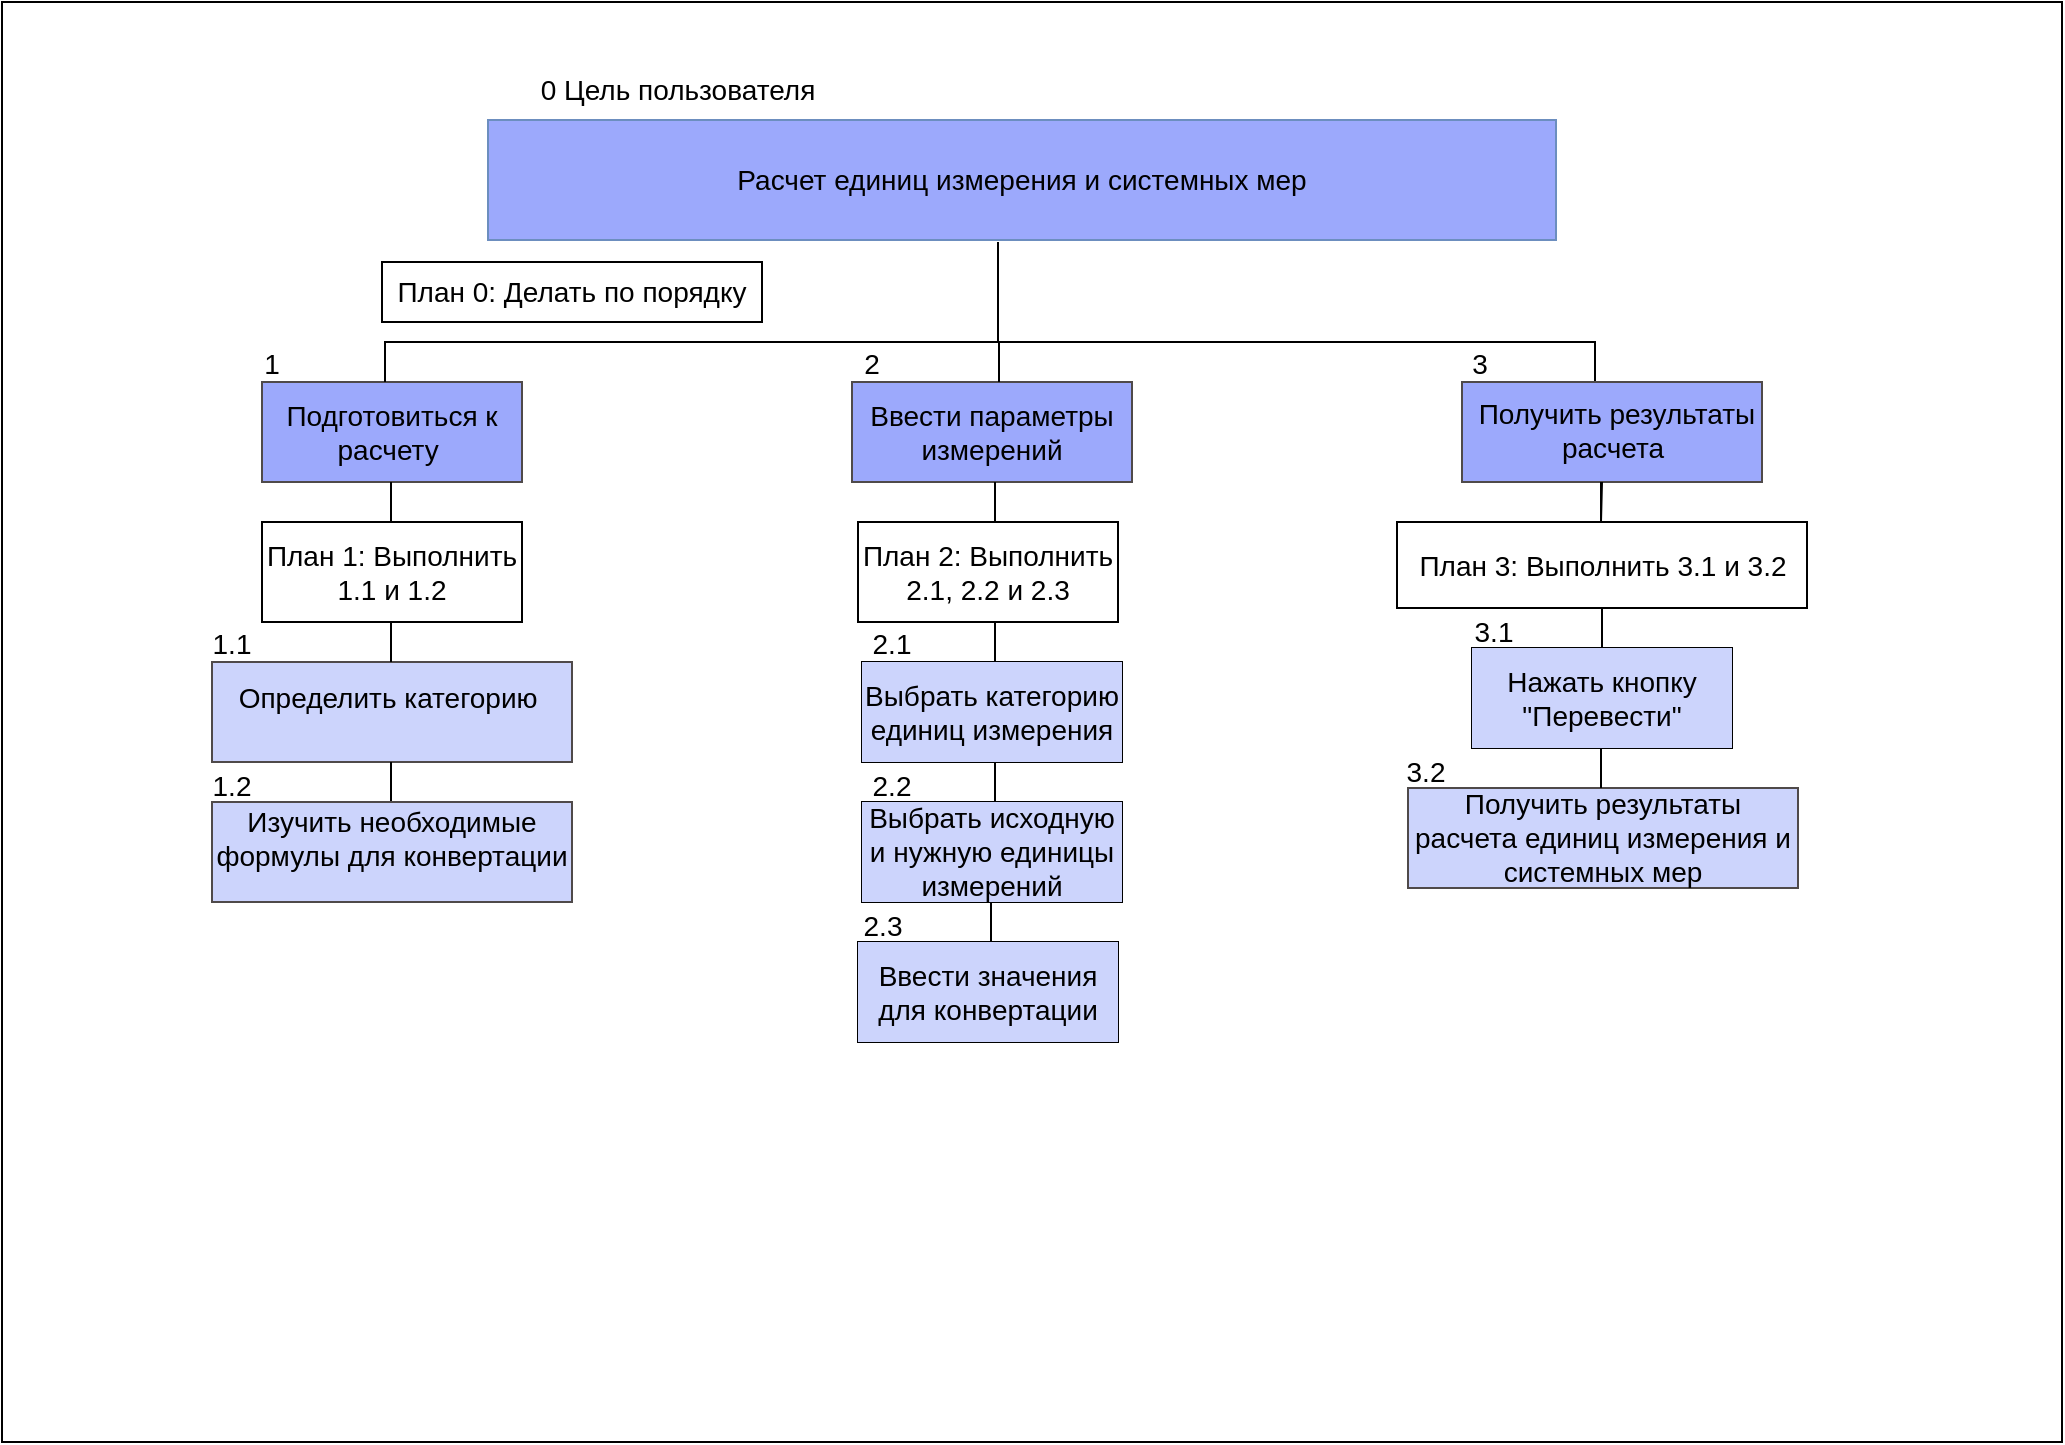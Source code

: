 <mxfile version="20.8.16" type="device"><diagram name="Страница 1" id="ji9gx63HBw82EVBmVdbv"><mxGraphModel dx="1863" dy="702" grid="1" gridSize="10" guides="1" tooltips="1" connect="1" arrows="1" fold="1" page="1" pageScale="1" pageWidth="827" pageHeight="1169" math="0" shadow="0"><root><mxCell id="0"/><mxCell id="1" parent="0"/><mxCell id="YxcdmKu7OyROkW_NAV4e-1" value="" style="rounded=0;whiteSpace=wrap;html=1;" parent="1" vertex="1"><mxGeometry x="-810" y="10" width="1030" height="720" as="geometry"/></mxCell><mxCell id="YxcdmKu7OyROkW_NAV4e-2" value="" style="rounded=0;whiteSpace=wrap;html=1;fillColor=#9CA9FC;strokeColor=#6c8ebf;" parent="1" vertex="1"><mxGeometry x="-567" y="69" width="534" height="60" as="geometry"/></mxCell><mxCell id="YxcdmKu7OyROkW_NAV4e-3" value="&lt;font style=&quot;font-size: 14px;&quot;&gt;Расчет единиц измерения и системных мер&lt;/font&gt;" style="text;html=1;strokeColor=none;fillColor=none;align=center;verticalAlign=middle;whiteSpace=wrap;rounded=0;" parent="1" vertex="1"><mxGeometry x="-560" y="84" width="520" height="30" as="geometry"/></mxCell><mxCell id="YxcdmKu7OyROkW_NAV4e-4" value="" style="rounded=0;whiteSpace=wrap;html=1;fontSize=14;" parent="1" vertex="1"><mxGeometry x="-680" y="200" width="130" height="50" as="geometry"/></mxCell><mxCell id="YxcdmKu7OyROkW_NAV4e-5" value="Подготовиться к расчету&amp;nbsp;" style="text;html=1;strokeColor=#4F4A4A;fillColor=#9CA9FC;align=center;verticalAlign=middle;whiteSpace=wrap;rounded=0;fontSize=14;" parent="1" vertex="1"><mxGeometry x="-680" y="200" width="130" height="50" as="geometry"/></mxCell><mxCell id="YxcdmKu7OyROkW_NAV4e-6" value="" style="rounded=0;whiteSpace=wrap;html=1;fontSize=14;" parent="1" vertex="1"><mxGeometry x="-382" y="200" width="130" height="50" as="geometry"/></mxCell><mxCell id="YxcdmKu7OyROkW_NAV4e-9" value="Ввести параметры измерений" style="text;html=1;strokeColor=#4F4A4A;fillColor=#9CA9FC;align=center;verticalAlign=middle;whiteSpace=wrap;rounded=0;fontSize=14;" parent="1" vertex="1"><mxGeometry x="-385" y="200" width="140" height="50" as="geometry"/></mxCell><mxCell id="YxcdmKu7OyROkW_NAV4e-10" value="" style="endArrow=none;html=1;rounded=0;fontSize=14;" parent="1" edge="1"><mxGeometry width="50" height="50" relative="1" as="geometry"><mxPoint x="-312" y="130" as="sourcePoint"/><mxPoint x="-312" y="140" as="targetPoint"/><Array as="points"><mxPoint x="-312" y="140"/><mxPoint x="-312" y="180"/></Array></mxGeometry></mxCell><mxCell id="YxcdmKu7OyROkW_NAV4e-11" value="" style="endArrow=none;html=1;rounded=0;fontSize=14;" parent="1" edge="1"><mxGeometry width="50" height="50" relative="1" as="geometry"><mxPoint x="-311.5" y="180" as="sourcePoint"/><mxPoint x="-311.5" y="190" as="targetPoint"/><Array as="points"><mxPoint x="-311.5" y="190"/><mxPoint x="-311.5" y="200"/></Array></mxGeometry></mxCell><mxCell id="YxcdmKu7OyROkW_NAV4e-12" value="" style="endArrow=none;html=1;rounded=0;fontSize=14;" parent="1" edge="1"><mxGeometry width="50" height="50" relative="1" as="geometry"><mxPoint x="-618.5" y="180" as="sourcePoint"/><mxPoint x="-618.5" y="190" as="targetPoint"/><Array as="points"><mxPoint x="-618.5" y="190"/><mxPoint x="-618.5" y="200"/></Array></mxGeometry></mxCell><mxCell id="YxcdmKu7OyROkW_NAV4e-13" value="" style="endArrow=none;html=1;rounded=0;fontSize=14;" parent="1" edge="1"><mxGeometry width="50" height="50" relative="1" as="geometry"><mxPoint x="-13.5" y="180" as="sourcePoint"/><mxPoint x="-13.5" y="190" as="targetPoint"/><Array as="points"><mxPoint x="-13.5" y="190"/><mxPoint x="-13.5" y="200"/></Array></mxGeometry></mxCell><mxCell id="YxcdmKu7OyROkW_NAV4e-14" value="" style="endArrow=none;html=1;rounded=0;fontSize=14;" parent="1" edge="1"><mxGeometry width="50" height="50" relative="1" as="geometry"><mxPoint x="-13" y="180" as="sourcePoint"/><mxPoint x="-618.5" y="180" as="targetPoint"/><Array as="points"><mxPoint x="-83" y="180"/><mxPoint x="-618.5" y="180"/><mxPoint x="-618.5" y="190"/></Array></mxGeometry></mxCell><mxCell id="YxcdmKu7OyROkW_NAV4e-15" value="" style="rounded=0;whiteSpace=wrap;html=1;fontSize=14;fillColor=#9CA9FC;strokeColor=#4F4A4A;" parent="1" vertex="1"><mxGeometry x="-80" y="200" width="150" height="50" as="geometry"/></mxCell><mxCell id="YxcdmKu7OyROkW_NAV4e-16" value="&lt;span style=&quot;text-align: justify; text-indent: -18pt; background-color: initial; font-variant-numeric: normal; font-variant-east-asian: normal; font-stretch: normal; line-height: normal;&quot;&gt;&lt;font style=&quot;font-size: 14px;&quot;&gt;&amp;nbsp;Получить результаты расчета&lt;/font&gt;&lt;/span&gt;&lt;p class=&quot;MsoListParagraph&quot;&gt;&lt;/p&gt;" style="text;html=1;align=center;verticalAlign=middle;whiteSpace=wrap;rounded=0;fontSize=14;" parent="1" vertex="1"><mxGeometry x="-102.5" y="200" width="195" height="62" as="geometry"/></mxCell><mxCell id="YxcdmKu7OyROkW_NAV4e-18" value="0 Цель пользователя" style="text;html=1;strokeColor=none;fillColor=none;align=center;verticalAlign=middle;whiteSpace=wrap;rounded=0;fontSize=14;" parent="1" vertex="1"><mxGeometry x="-567" y="39" width="190" height="30" as="geometry"/></mxCell><mxCell id="YxcdmKu7OyROkW_NAV4e-19" value="" style="rounded=0;whiteSpace=wrap;html=1;fontSize=14;" parent="1" vertex="1"><mxGeometry x="-620" y="140" width="190" height="30" as="geometry"/></mxCell><mxCell id="YxcdmKu7OyROkW_NAV4e-20" value="План 0: Делать по порядку" style="text;html=1;strokeColor=none;fillColor=none;align=center;verticalAlign=middle;whiteSpace=wrap;rounded=0;fontSize=14;" parent="1" vertex="1"><mxGeometry x="-620" y="140" width="190" height="30" as="geometry"/></mxCell><mxCell id="YxcdmKu7OyROkW_NAV4e-21" value="1" style="text;html=1;strokeColor=none;fillColor=none;align=center;verticalAlign=middle;whiteSpace=wrap;rounded=0;fontSize=14;" parent="1" vertex="1"><mxGeometry x="-740" y="166" width="130" height="50" as="geometry"/></mxCell><mxCell id="YxcdmKu7OyROkW_NAV4e-23" value="" style="rounded=0;whiteSpace=wrap;html=1;fontSize=14;" parent="1" vertex="1"><mxGeometry x="-380" y="410" width="130" height="50" as="geometry"/></mxCell><mxCell id="YxcdmKu7OyROkW_NAV4e-26" value="Определить категорию&amp;nbsp;&lt;br&gt;&lt;p class=&quot;MsoListParagraph&quot;&gt;&lt;/p&gt;" style="rounded=0;whiteSpace=wrap;html=1;fontSize=14;fillColor=#CCD4FC;strokeColor=#4F4A4A;" parent="1" vertex="1"><mxGeometry x="-705" y="340" width="180" height="50" as="geometry"/></mxCell><mxCell id="YxcdmKu7OyROkW_NAV4e-27" value="" style="rounded=0;whiteSpace=wrap;html=1;fontSize=14;" parent="1" vertex="1"><mxGeometry x="-680" y="270" width="130" height="50" as="geometry"/></mxCell><mxCell id="YxcdmKu7OyROkW_NAV4e-28" value="План 1: Выполнить 1.1 и 1.2" style="text;html=1;strokeColor=none;fillColor=none;align=center;verticalAlign=middle;whiteSpace=wrap;rounded=0;fontSize=14;" parent="1" vertex="1"><mxGeometry x="-680" y="270" width="130" height="50" as="geometry"/></mxCell><mxCell id="YxcdmKu7OyROkW_NAV4e-29" value="1.1" style="text;html=1;strokeColor=none;fillColor=none;align=center;verticalAlign=middle;whiteSpace=wrap;rounded=0;fontSize=14;" parent="1" vertex="1"><mxGeometry x="-760" y="306" width="130" height="50" as="geometry"/></mxCell><mxCell id="YxcdmKu7OyROkW_NAV4e-31" value="" style="rounded=0;whiteSpace=wrap;html=1;fontSize=14;" parent="1" vertex="1"><mxGeometry x="-380" y="340" width="130" height="50" as="geometry"/></mxCell><mxCell id="YxcdmKu7OyROkW_NAV4e-32" value="" style="rounded=0;whiteSpace=wrap;html=1;fontSize=14;" parent="1" vertex="1"><mxGeometry x="-382" y="270" width="130" height="50" as="geometry"/></mxCell><mxCell id="YxcdmKu7OyROkW_NAV4e-39" value="3" style="text;html=1;strokeColor=none;fillColor=none;align=center;verticalAlign=middle;whiteSpace=wrap;rounded=0;fontSize=14;" parent="1" vertex="1"><mxGeometry x="-120" y="166" width="98" height="50" as="geometry"/></mxCell><mxCell id="YxcdmKu7OyROkW_NAV4e-40" value="2" style="text;html=1;strokeColor=none;fillColor=none;align=center;verticalAlign=middle;whiteSpace=wrap;rounded=0;fontSize=14;" parent="1" vertex="1"><mxGeometry x="-440" y="166" width="130" height="50" as="geometry"/></mxCell><mxCell id="YxcdmKu7OyROkW_NAV4e-41" value="План 2: Выполнить 2.1, 2.2 и 2.3" style="text;html=1;strokeColor=none;fillColor=none;align=center;verticalAlign=middle;whiteSpace=wrap;rounded=0;fontSize=14;" parent="1" vertex="1"><mxGeometry x="-382" y="270" width="130" height="50" as="geometry"/></mxCell><mxCell id="YxcdmKu7OyROkW_NAV4e-42" value="Выбрать категорию единиц измерения" style="text;html=1;strokeColor=none;fillColor=#CCD4FC;align=center;verticalAlign=middle;whiteSpace=wrap;rounded=0;fontSize=14;" parent="1" vertex="1"><mxGeometry x="-380" y="340" width="130" height="50" as="geometry"/></mxCell><mxCell id="YxcdmKu7OyROkW_NAV4e-43" value="" style="rounded=0;whiteSpace=wrap;html=1;fontSize=14;" parent="1" vertex="1"><mxGeometry x="-75" y="333" width="130" height="50" as="geometry"/></mxCell><mxCell id="YxcdmKu7OyROkW_NAV4e-44" value="План 3: Выполнить 3.1 и 3.2" style="rounded=0;whiteSpace=wrap;html=1;fontSize=14;" parent="1" vertex="1"><mxGeometry x="-112.5" y="270" width="205" height="43" as="geometry"/></mxCell><mxCell id="YxcdmKu7OyROkW_NAV4e-45" value="Выбрать исходную и нужную единицы измерений" style="text;html=1;strokeColor=none;fillColor=#CCD4FC;align=center;verticalAlign=middle;whiteSpace=wrap;rounded=0;fontSize=14;" parent="1" vertex="1"><mxGeometry x="-380" y="410" width="130" height="50" as="geometry"/></mxCell><mxCell id="YxcdmKu7OyROkW_NAV4e-46" value="3.2" style="text;html=1;strokeColor=none;fillColor=none;align=center;verticalAlign=middle;whiteSpace=wrap;rounded=0;fontSize=14;" parent="1" vertex="1"><mxGeometry x="-163" y="370" width="130" height="50" as="geometry"/></mxCell><mxCell id="YxcdmKu7OyROkW_NAV4e-47" value="2.2" style="text;html=1;strokeColor=none;fillColor=none;align=center;verticalAlign=middle;whiteSpace=wrap;rounded=0;fontSize=14;" parent="1" vertex="1"><mxGeometry x="-430" y="377" width="130" height="50" as="geometry"/></mxCell><mxCell id="YxcdmKu7OyROkW_NAV4e-48" value="3.1" style="text;html=1;strokeColor=none;fillColor=none;align=center;verticalAlign=middle;whiteSpace=wrap;rounded=0;fontSize=14;" parent="1" vertex="1"><mxGeometry x="-129" y="300" width="130" height="50" as="geometry"/></mxCell><mxCell id="YxcdmKu7OyROkW_NAV4e-49" value="2.1" style="text;html=1;strokeColor=none;fillColor=none;align=center;verticalAlign=middle;whiteSpace=wrap;rounded=0;fontSize=14;" parent="1" vertex="1"><mxGeometry x="-430" y="306" width="130" height="50" as="geometry"/></mxCell><mxCell id="YxcdmKu7OyROkW_NAV4e-50" value="Нажать кнопку &quot;Перевести&quot;" style="text;html=1;strokeColor=none;fillColor=#CCD4FC;align=center;verticalAlign=middle;whiteSpace=wrap;rounded=0;fontSize=14;" parent="1" vertex="1"><mxGeometry x="-75" y="333" width="130" height="50" as="geometry"/></mxCell><mxCell id="YxcdmKu7OyROkW_NAV4e-51" value="" style="rounded=0;whiteSpace=wrap;html=1;fontSize=14;" parent="1" vertex="1"><mxGeometry x="-106.25" y="403" width="192.5" height="50" as="geometry"/></mxCell><mxCell id="YxcdmKu7OyROkW_NAV4e-52" value="Получить результаты расчета единиц измерения и системных мер" style="text;html=1;strokeColor=#4F4A4A;fillColor=#CCD4FC;align=center;verticalAlign=middle;whiteSpace=wrap;rounded=0;fontSize=14;" parent="1" vertex="1"><mxGeometry x="-107" y="403" width="195" height="50" as="geometry"/></mxCell><mxCell id="YxcdmKu7OyROkW_NAV4e-53" value="" style="endArrow=none;html=1;rounded=0;fontSize=14;" parent="1" edge="1"><mxGeometry width="50" height="50" relative="1" as="geometry"><mxPoint x="-615.5" y="250" as="sourcePoint"/><mxPoint x="-615.5" y="260" as="targetPoint"/><Array as="points"><mxPoint x="-615.5" y="260"/><mxPoint x="-615.5" y="270"/></Array></mxGeometry></mxCell><mxCell id="YxcdmKu7OyROkW_NAV4e-54" value="" style="endArrow=none;html=1;rounded=0;fontSize=14;" parent="1" edge="1"><mxGeometry width="50" height="50" relative="1" as="geometry"><mxPoint x="-615.5" y="320" as="sourcePoint"/><mxPoint x="-615.5" y="330" as="targetPoint"/><Array as="points"><mxPoint x="-615.5" y="330"/><mxPoint x="-615.5" y="340"/></Array></mxGeometry></mxCell><mxCell id="YxcdmKu7OyROkW_NAV4e-57" value="" style="endArrow=none;html=1;rounded=0;fontSize=14;" parent="1" edge="1"><mxGeometry width="50" height="50" relative="1" as="geometry"><mxPoint x="-10.5" y="250" as="sourcePoint"/><mxPoint x="-10" y="250" as="targetPoint"/><Array as="points"><mxPoint x="-10.5" y="260"/><mxPoint x="-10.5" y="270"/></Array></mxGeometry></mxCell><mxCell id="YxcdmKu7OyROkW_NAV4e-58" value="" style="endArrow=none;html=1;rounded=0;fontSize=14;" parent="1" edge="1"><mxGeometry width="50" height="50" relative="1" as="geometry"><mxPoint x="-10" y="313" as="sourcePoint"/><mxPoint x="-10" y="323" as="targetPoint"/><Array as="points"><mxPoint x="-10" y="323"/><mxPoint x="-10" y="333"/></Array></mxGeometry></mxCell><mxCell id="YxcdmKu7OyROkW_NAV4e-59" value="" style="endArrow=none;html=1;rounded=0;fontSize=14;" parent="1" edge="1"><mxGeometry width="50" height="50" relative="1" as="geometry"><mxPoint x="-10.5" y="383" as="sourcePoint"/><mxPoint x="-10.5" y="393" as="targetPoint"/><Array as="points"><mxPoint x="-10.5" y="393"/><mxPoint x="-10.5" y="403"/></Array></mxGeometry></mxCell><mxCell id="YxcdmKu7OyROkW_NAV4e-60" value="" style="endArrow=none;html=1;rounded=0;fontSize=14;" parent="1" edge="1"><mxGeometry width="50" height="50" relative="1" as="geometry"><mxPoint x="-313.5" y="320" as="sourcePoint"/><mxPoint x="-313.5" y="330" as="targetPoint"/><Array as="points"><mxPoint x="-313.5" y="330"/><mxPoint x="-313.5" y="340"/></Array></mxGeometry></mxCell><mxCell id="YxcdmKu7OyROkW_NAV4e-61" value="" style="endArrow=none;html=1;rounded=0;fontSize=14;" parent="1" edge="1"><mxGeometry width="50" height="50" relative="1" as="geometry"><mxPoint x="-313.5" y="250" as="sourcePoint"/><mxPoint x="-313.5" y="260" as="targetPoint"/><Array as="points"><mxPoint x="-313.5" y="260"/><mxPoint x="-313.5" y="270"/></Array></mxGeometry></mxCell><mxCell id="YxcdmKu7OyROkW_NAV4e-62" value="" style="endArrow=none;html=1;rounded=0;fontSize=14;" parent="1" edge="1"><mxGeometry width="50" height="50" relative="1" as="geometry"><mxPoint x="-313.5" y="390" as="sourcePoint"/><mxPoint x="-313.5" y="400" as="targetPoint"/><Array as="points"><mxPoint x="-313.5" y="400"/><mxPoint x="-313.5" y="410"/></Array></mxGeometry></mxCell><mxCell id="YxcdmKu7OyROkW_NAV4e-72" value="" style="endArrow=none;html=1;rounded=0;fontSize=14;" parent="1" edge="1"><mxGeometry width="50" height="50" relative="1" as="geometry"><mxPoint x="-615.5" y="390" as="sourcePoint"/><mxPoint x="-615.5" y="400" as="targetPoint"/><Array as="points"><mxPoint x="-615.5" y="400"/><mxPoint x="-615.5" y="410"/></Array></mxGeometry></mxCell><mxCell id="YxcdmKu7OyROkW_NAV4e-73" value="Изучить необходимые формулы для конвертации&lt;br&gt;&lt;p class=&quot;MsoListParagraph&quot;&gt;&lt;/p&gt;" style="rounded=0;whiteSpace=wrap;html=1;fontSize=14;fillColor=#CCD4FC;strokeColor=#4F4A4A;" parent="1" vertex="1"><mxGeometry x="-705" y="410" width="180" height="50" as="geometry"/></mxCell><mxCell id="YxcdmKu7OyROkW_NAV4e-74" value="1.2" style="text;html=1;strokeColor=none;fillColor=none;align=center;verticalAlign=middle;whiteSpace=wrap;rounded=0;fontSize=14;" parent="1" vertex="1"><mxGeometry x="-760" y="377" width="130" height="50" as="geometry"/></mxCell><mxCell id="YxcdmKu7OyROkW_NAV4e-76" value="" style="endArrow=none;html=1;rounded=0;fontSize=14;" parent="1" edge="1"><mxGeometry width="50" height="50" relative="1" as="geometry"><mxPoint x="-315.5" y="460" as="sourcePoint"/><mxPoint x="-315.5" y="470" as="targetPoint"/><Array as="points"><mxPoint x="-315.5" y="470"/><mxPoint x="-315.5" y="480"/></Array></mxGeometry></mxCell><mxCell id="YxcdmKu7OyROkW_NAV4e-78" value="" style="rounded=0;whiteSpace=wrap;html=1;" parent="1" vertex="1"><mxGeometry x="-382" y="480" width="130" height="50" as="geometry"/></mxCell><mxCell id="YxcdmKu7OyROkW_NAV4e-77" value="Ввести значения для конвертации" style="text;html=1;strokeColor=none;fillColor=#CCD4FC;align=center;verticalAlign=middle;whiteSpace=wrap;rounded=0;fontSize=14;" parent="1" vertex="1"><mxGeometry x="-382" y="480" width="130" height="50" as="geometry"/></mxCell><mxCell id="YxcdmKu7OyROkW_NAV4e-80" value="2.3" style="text;html=1;strokeColor=none;fillColor=none;align=center;verticalAlign=middle;whiteSpace=wrap;rounded=0;fontSize=14;" parent="1" vertex="1"><mxGeometry x="-437" y="445" width="135" height="54" as="geometry"/></mxCell></root></mxGraphModel></diagram></mxfile>